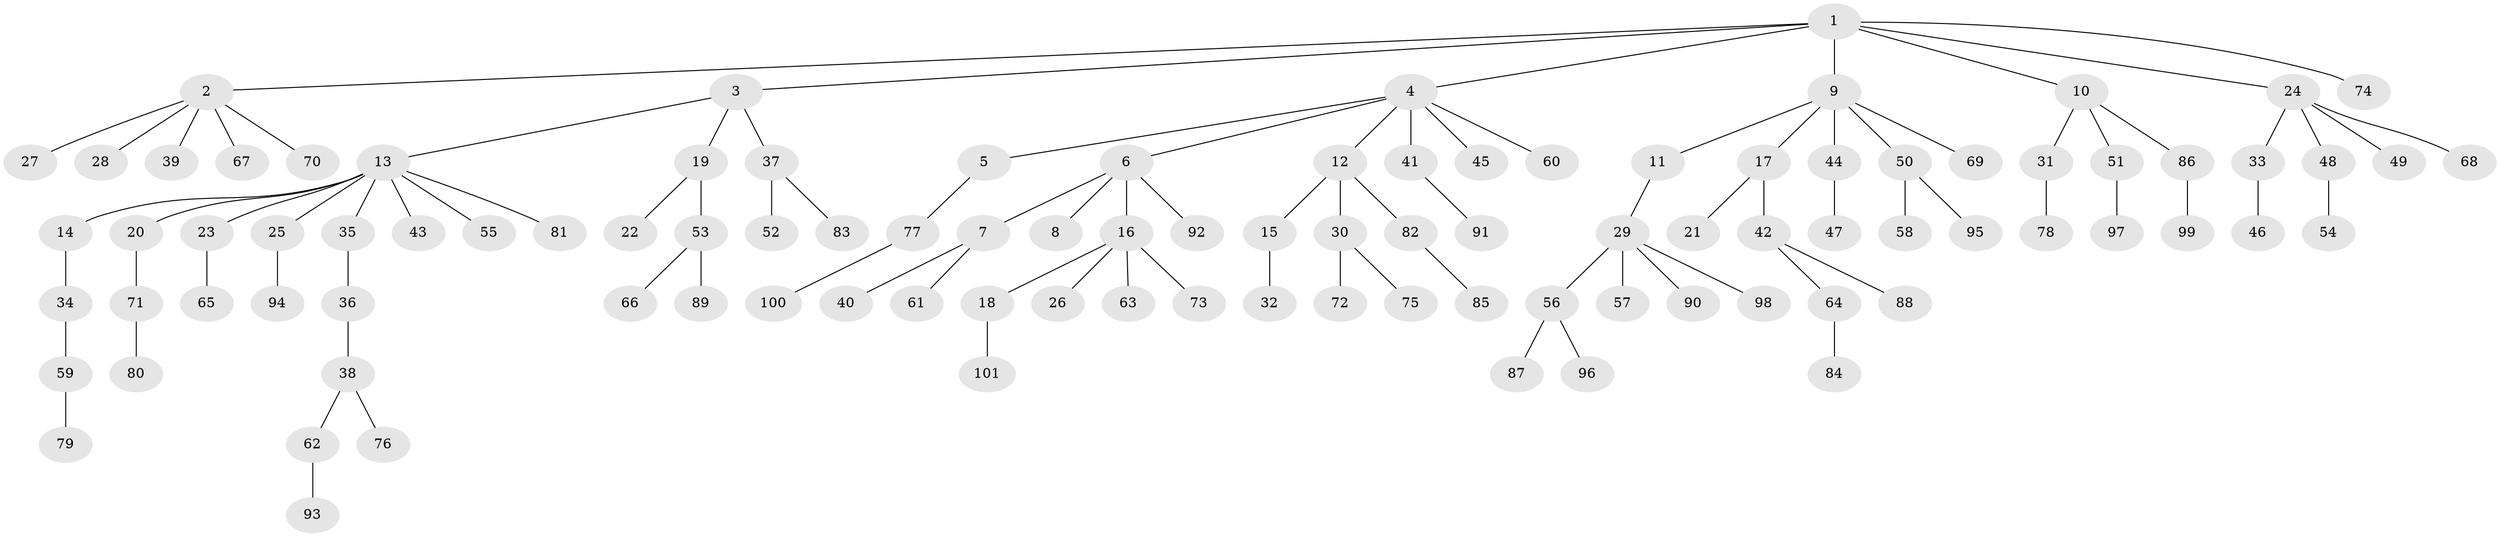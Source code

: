 // Generated by graph-tools (version 1.1) at 2025/02/03/09/25 03:02:25]
// undirected, 101 vertices, 100 edges
graph export_dot {
graph [start="1"]
  node [color=gray90,style=filled];
  1;
  2;
  3;
  4;
  5;
  6;
  7;
  8;
  9;
  10;
  11;
  12;
  13;
  14;
  15;
  16;
  17;
  18;
  19;
  20;
  21;
  22;
  23;
  24;
  25;
  26;
  27;
  28;
  29;
  30;
  31;
  32;
  33;
  34;
  35;
  36;
  37;
  38;
  39;
  40;
  41;
  42;
  43;
  44;
  45;
  46;
  47;
  48;
  49;
  50;
  51;
  52;
  53;
  54;
  55;
  56;
  57;
  58;
  59;
  60;
  61;
  62;
  63;
  64;
  65;
  66;
  67;
  68;
  69;
  70;
  71;
  72;
  73;
  74;
  75;
  76;
  77;
  78;
  79;
  80;
  81;
  82;
  83;
  84;
  85;
  86;
  87;
  88;
  89;
  90;
  91;
  92;
  93;
  94;
  95;
  96;
  97;
  98;
  99;
  100;
  101;
  1 -- 2;
  1 -- 3;
  1 -- 4;
  1 -- 9;
  1 -- 10;
  1 -- 24;
  1 -- 74;
  2 -- 27;
  2 -- 28;
  2 -- 39;
  2 -- 67;
  2 -- 70;
  3 -- 13;
  3 -- 19;
  3 -- 37;
  4 -- 5;
  4 -- 6;
  4 -- 12;
  4 -- 41;
  4 -- 45;
  4 -- 60;
  5 -- 77;
  6 -- 7;
  6 -- 8;
  6 -- 16;
  6 -- 92;
  7 -- 40;
  7 -- 61;
  9 -- 11;
  9 -- 17;
  9 -- 44;
  9 -- 50;
  9 -- 69;
  10 -- 31;
  10 -- 51;
  10 -- 86;
  11 -- 29;
  12 -- 15;
  12 -- 30;
  12 -- 82;
  13 -- 14;
  13 -- 20;
  13 -- 23;
  13 -- 25;
  13 -- 35;
  13 -- 43;
  13 -- 55;
  13 -- 81;
  14 -- 34;
  15 -- 32;
  16 -- 18;
  16 -- 26;
  16 -- 63;
  16 -- 73;
  17 -- 21;
  17 -- 42;
  18 -- 101;
  19 -- 22;
  19 -- 53;
  20 -- 71;
  23 -- 65;
  24 -- 33;
  24 -- 48;
  24 -- 49;
  24 -- 68;
  25 -- 94;
  29 -- 56;
  29 -- 57;
  29 -- 90;
  29 -- 98;
  30 -- 72;
  30 -- 75;
  31 -- 78;
  33 -- 46;
  34 -- 59;
  35 -- 36;
  36 -- 38;
  37 -- 52;
  37 -- 83;
  38 -- 62;
  38 -- 76;
  41 -- 91;
  42 -- 64;
  42 -- 88;
  44 -- 47;
  48 -- 54;
  50 -- 58;
  50 -- 95;
  51 -- 97;
  53 -- 66;
  53 -- 89;
  56 -- 87;
  56 -- 96;
  59 -- 79;
  62 -- 93;
  64 -- 84;
  71 -- 80;
  77 -- 100;
  82 -- 85;
  86 -- 99;
}
